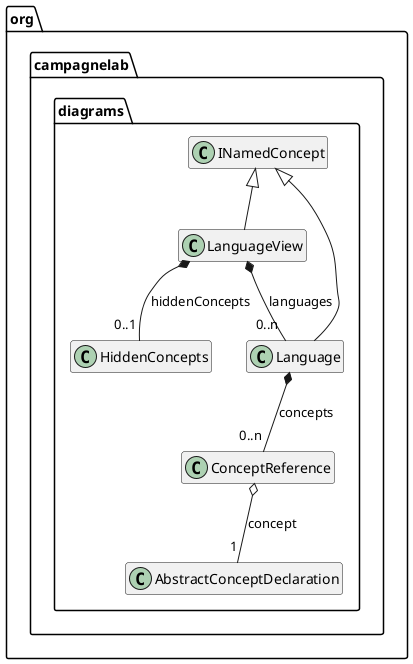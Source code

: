 @startuml
hide empty members

package org.campagnelab.diagrams {

class LanguageView {
}

' this class extends:
' this class has interfaces:
INamedConcept <|-- LanguageView 

LanguageView *-- "0..n" Language : languages
LanguageView *-- "0..1" HiddenConcepts : hiddenConcepts

class ConceptReference {
}

' this class extends:
' this class has interfaces:

ConceptReference o-- "1"AbstractConceptDeclaration : concept

class Language {
}

' this class extends:
' this class has interfaces:
INamedConcept <|-- Language 

Language *-- "0..n" ConceptReference : concepts
}
@enduml

